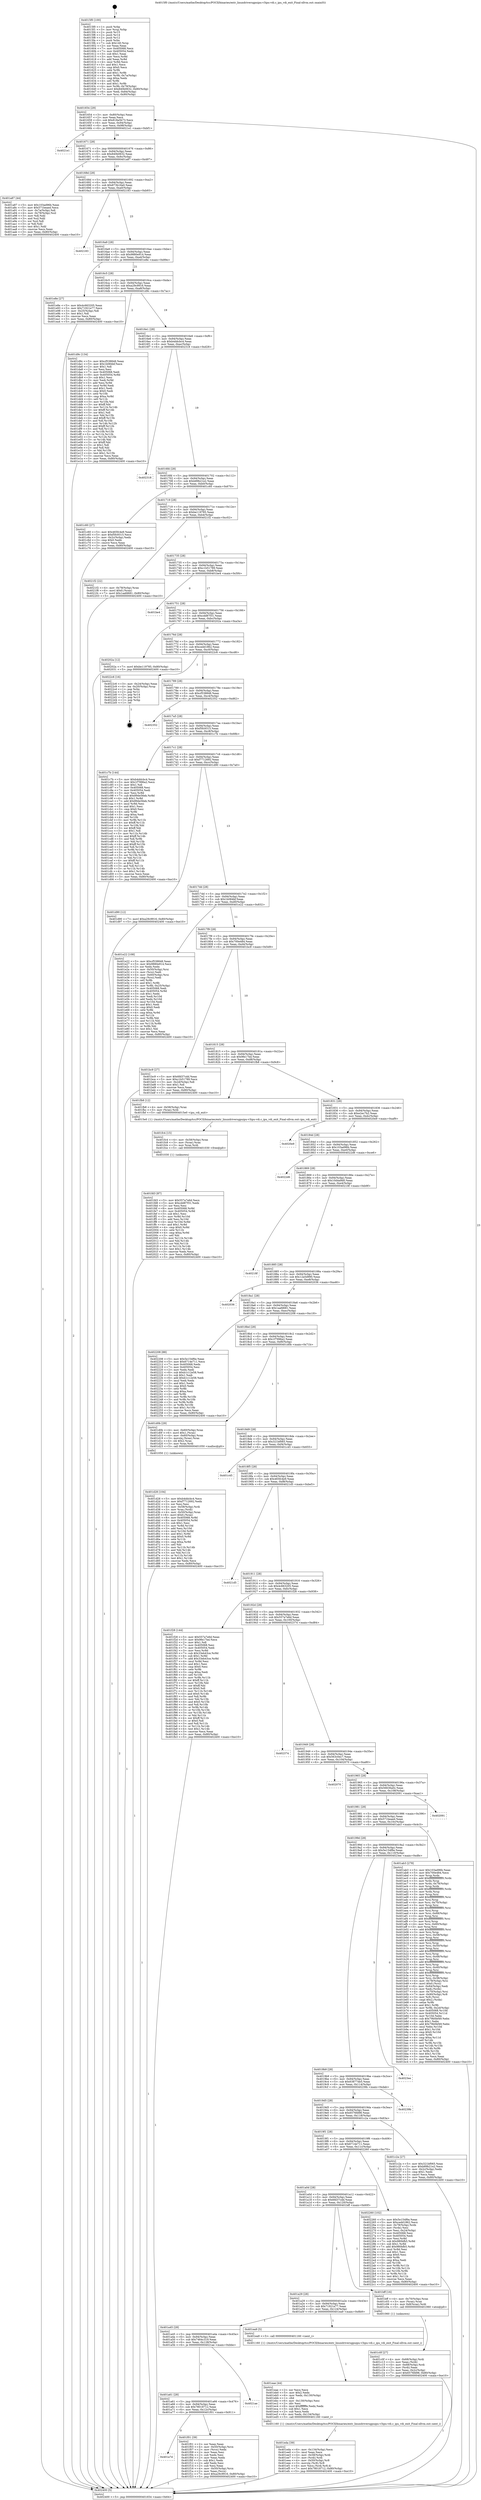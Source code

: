 digraph "0x4015f0" {
  label = "0x4015f0 (/mnt/c/Users/mathe/Desktop/tcc/POCII/binaries/extr_linuxdriversgpuipu-v3ipu-vdi.c_ipu_vdi_exit_Final-ollvm.out::main(0))"
  labelloc = "t"
  node[shape=record]

  Entry [label="",width=0.3,height=0.3,shape=circle,fillcolor=black,style=filled]
  "0x401654" [label="{
     0x401654 [29]\l
     | [instrs]\l
     &nbsp;&nbsp;0x401654 \<+3\>: mov -0x80(%rbp),%eax\l
     &nbsp;&nbsp;0x401657 \<+2\>: mov %eax,%ecx\l
     &nbsp;&nbsp;0x401659 \<+6\>: sub $0x818a5b73,%ecx\l
     &nbsp;&nbsp;0x40165f \<+6\>: mov %eax,-0x94(%rbp)\l
     &nbsp;&nbsp;0x401665 \<+6\>: mov %ecx,-0x98(%rbp)\l
     &nbsp;&nbsp;0x40166b \<+6\>: je 00000000004021e1 \<main+0xbf1\>\l
  }"]
  "0x4021e1" [label="{
     0x4021e1\l
  }", style=dashed]
  "0x401671" [label="{
     0x401671 [28]\l
     | [instrs]\l
     &nbsp;&nbsp;0x401671 \<+5\>: jmp 0000000000401676 \<main+0x86\>\l
     &nbsp;&nbsp;0x401676 \<+6\>: mov -0x94(%rbp),%eax\l
     &nbsp;&nbsp;0x40167c \<+5\>: sub $0x840b0632,%eax\l
     &nbsp;&nbsp;0x401681 \<+6\>: mov %eax,-0x9c(%rbp)\l
     &nbsp;&nbsp;0x401687 \<+6\>: je 0000000000401a87 \<main+0x497\>\l
  }"]
  Exit [label="",width=0.3,height=0.3,shape=circle,fillcolor=black,style=filled,peripheries=2]
  "0x401a87" [label="{
     0x401a87 [44]\l
     | [instrs]\l
     &nbsp;&nbsp;0x401a87 \<+5\>: mov $0x103ad96b,%eax\l
     &nbsp;&nbsp;0x401a8c \<+5\>: mov $0x571beaed,%ecx\l
     &nbsp;&nbsp;0x401a91 \<+3\>: mov -0x7a(%rbp),%dl\l
     &nbsp;&nbsp;0x401a94 \<+4\>: mov -0x79(%rbp),%sil\l
     &nbsp;&nbsp;0x401a98 \<+3\>: mov %dl,%dil\l
     &nbsp;&nbsp;0x401a9b \<+3\>: and %sil,%dil\l
     &nbsp;&nbsp;0x401a9e \<+3\>: xor %sil,%dl\l
     &nbsp;&nbsp;0x401aa1 \<+3\>: or %dl,%dil\l
     &nbsp;&nbsp;0x401aa4 \<+4\>: test $0x1,%dil\l
     &nbsp;&nbsp;0x401aa8 \<+3\>: cmovne %ecx,%eax\l
     &nbsp;&nbsp;0x401aab \<+3\>: mov %eax,-0x80(%rbp)\l
     &nbsp;&nbsp;0x401aae \<+5\>: jmp 0000000000402400 \<main+0xe10\>\l
  }"]
  "0x40168d" [label="{
     0x40168d [28]\l
     | [instrs]\l
     &nbsp;&nbsp;0x40168d \<+5\>: jmp 0000000000401692 \<main+0xa2\>\l
     &nbsp;&nbsp;0x401692 \<+6\>: mov -0x94(%rbp),%eax\l
     &nbsp;&nbsp;0x401698 \<+5\>: sub $0x873b16a0,%eax\l
     &nbsp;&nbsp;0x40169d \<+6\>: mov %eax,-0xa0(%rbp)\l
     &nbsp;&nbsp;0x4016a3 \<+6\>: je 0000000000402183 \<main+0xb93\>\l
  }"]
  "0x402400" [label="{
     0x402400 [5]\l
     | [instrs]\l
     &nbsp;&nbsp;0x402400 \<+5\>: jmp 0000000000401654 \<main+0x64\>\l
  }"]
  "0x4015f0" [label="{
     0x4015f0 [100]\l
     | [instrs]\l
     &nbsp;&nbsp;0x4015f0 \<+1\>: push %rbp\l
     &nbsp;&nbsp;0x4015f1 \<+3\>: mov %rsp,%rbp\l
     &nbsp;&nbsp;0x4015f4 \<+2\>: push %r15\l
     &nbsp;&nbsp;0x4015f6 \<+2\>: push %r14\l
     &nbsp;&nbsp;0x4015f8 \<+2\>: push %r12\l
     &nbsp;&nbsp;0x4015fa \<+1\>: push %rbx\l
     &nbsp;&nbsp;0x4015fb \<+7\>: sub $0x140,%rsp\l
     &nbsp;&nbsp;0x401602 \<+2\>: xor %eax,%eax\l
     &nbsp;&nbsp;0x401604 \<+7\>: mov 0x405068,%ecx\l
     &nbsp;&nbsp;0x40160b \<+7\>: mov 0x405054,%edx\l
     &nbsp;&nbsp;0x401612 \<+3\>: sub $0x1,%eax\l
     &nbsp;&nbsp;0x401615 \<+3\>: mov %ecx,%r8d\l
     &nbsp;&nbsp;0x401618 \<+3\>: add %eax,%r8d\l
     &nbsp;&nbsp;0x40161b \<+4\>: imul %r8d,%ecx\l
     &nbsp;&nbsp;0x40161f \<+3\>: and $0x1,%ecx\l
     &nbsp;&nbsp;0x401622 \<+3\>: cmp $0x0,%ecx\l
     &nbsp;&nbsp;0x401625 \<+4\>: sete %r9b\l
     &nbsp;&nbsp;0x401629 \<+4\>: and $0x1,%r9b\l
     &nbsp;&nbsp;0x40162d \<+4\>: mov %r9b,-0x7a(%rbp)\l
     &nbsp;&nbsp;0x401631 \<+3\>: cmp $0xa,%edx\l
     &nbsp;&nbsp;0x401634 \<+4\>: setl %r9b\l
     &nbsp;&nbsp;0x401638 \<+4\>: and $0x1,%r9b\l
     &nbsp;&nbsp;0x40163c \<+4\>: mov %r9b,-0x79(%rbp)\l
     &nbsp;&nbsp;0x401640 \<+7\>: movl $0x840b0632,-0x80(%rbp)\l
     &nbsp;&nbsp;0x401647 \<+6\>: mov %edi,-0x84(%rbp)\l
     &nbsp;&nbsp;0x40164d \<+7\>: mov %rsi,-0x90(%rbp)\l
  }"]
  "0x401fd3" [label="{
     0x401fd3 [87]\l
     | [instrs]\l
     &nbsp;&nbsp;0x401fd3 \<+5\>: mov $0x557a7e6d,%ecx\l
     &nbsp;&nbsp;0x401fd8 \<+5\>: mov $0xcdd87f31,%edx\l
     &nbsp;&nbsp;0x401fdd \<+2\>: xor %esi,%esi\l
     &nbsp;&nbsp;0x401fdf \<+8\>: mov 0x405068,%r8d\l
     &nbsp;&nbsp;0x401fe7 \<+8\>: mov 0x405054,%r9d\l
     &nbsp;&nbsp;0x401fef \<+3\>: sub $0x1,%esi\l
     &nbsp;&nbsp;0x401ff2 \<+3\>: mov %r8d,%r10d\l
     &nbsp;&nbsp;0x401ff5 \<+3\>: add %esi,%r10d\l
     &nbsp;&nbsp;0x401ff8 \<+4\>: imul %r10d,%r8d\l
     &nbsp;&nbsp;0x401ffc \<+4\>: and $0x1,%r8d\l
     &nbsp;&nbsp;0x402000 \<+4\>: cmp $0x0,%r8d\l
     &nbsp;&nbsp;0x402004 \<+4\>: sete %r11b\l
     &nbsp;&nbsp;0x402008 \<+4\>: cmp $0xa,%r9d\l
     &nbsp;&nbsp;0x40200c \<+3\>: setl %bl\l
     &nbsp;&nbsp;0x40200f \<+3\>: mov %r11b,%r14b\l
     &nbsp;&nbsp;0x402012 \<+3\>: and %bl,%r14b\l
     &nbsp;&nbsp;0x402015 \<+3\>: xor %bl,%r11b\l
     &nbsp;&nbsp;0x402018 \<+3\>: or %r11b,%r14b\l
     &nbsp;&nbsp;0x40201b \<+4\>: test $0x1,%r14b\l
     &nbsp;&nbsp;0x40201f \<+3\>: cmovne %edx,%ecx\l
     &nbsp;&nbsp;0x402022 \<+3\>: mov %ecx,-0x80(%rbp)\l
     &nbsp;&nbsp;0x402025 \<+5\>: jmp 0000000000402400 \<main+0xe10\>\l
  }"]
  "0x402183" [label="{
     0x402183\l
  }", style=dashed]
  "0x4016a9" [label="{
     0x4016a9 [28]\l
     | [instrs]\l
     &nbsp;&nbsp;0x4016a9 \<+5\>: jmp 00000000004016ae \<main+0xbe\>\l
     &nbsp;&nbsp;0x4016ae \<+6\>: mov -0x94(%rbp),%eax\l
     &nbsp;&nbsp;0x4016b4 \<+5\>: sub $0x9880e914,%eax\l
     &nbsp;&nbsp;0x4016b9 \<+6\>: mov %eax,-0xa4(%rbp)\l
     &nbsp;&nbsp;0x4016bf \<+6\>: je 0000000000401e8e \<main+0x89e\>\l
  }"]
  "0x401fc4" [label="{
     0x401fc4 [15]\l
     | [instrs]\l
     &nbsp;&nbsp;0x401fc4 \<+4\>: mov -0x58(%rbp),%rax\l
     &nbsp;&nbsp;0x401fc8 \<+3\>: mov (%rax),%rax\l
     &nbsp;&nbsp;0x401fcb \<+3\>: mov %rax,%rdi\l
     &nbsp;&nbsp;0x401fce \<+5\>: call 0000000000401030 \<free@plt\>\l
     | [calls]\l
     &nbsp;&nbsp;0x401030 \{1\} (unknown)\l
  }"]
  "0x401e8e" [label="{
     0x401e8e [27]\l
     | [instrs]\l
     &nbsp;&nbsp;0x401e8e \<+5\>: mov $0x4c663205,%eax\l
     &nbsp;&nbsp;0x401e93 \<+5\>: mov $0x71921e77,%ecx\l
     &nbsp;&nbsp;0x401e98 \<+3\>: mov -0x25(%rbp),%dl\l
     &nbsp;&nbsp;0x401e9b \<+3\>: test $0x1,%dl\l
     &nbsp;&nbsp;0x401e9e \<+3\>: cmovne %ecx,%eax\l
     &nbsp;&nbsp;0x401ea1 \<+3\>: mov %eax,-0x80(%rbp)\l
     &nbsp;&nbsp;0x401ea4 \<+5\>: jmp 0000000000402400 \<main+0xe10\>\l
  }"]
  "0x4016c5" [label="{
     0x4016c5 [28]\l
     | [instrs]\l
     &nbsp;&nbsp;0x4016c5 \<+5\>: jmp 00000000004016ca \<main+0xda\>\l
     &nbsp;&nbsp;0x4016ca \<+6\>: mov -0x94(%rbp),%eax\l
     &nbsp;&nbsp;0x4016d0 \<+5\>: sub $0xa29c9916,%eax\l
     &nbsp;&nbsp;0x4016d5 \<+6\>: mov %eax,-0xa8(%rbp)\l
     &nbsp;&nbsp;0x4016db \<+6\>: je 0000000000401d9c \<main+0x7ac\>\l
  }"]
  "0x401a7d" [label="{
     0x401a7d\l
  }", style=dashed]
  "0x401d9c" [label="{
     0x401d9c [134]\l
     | [instrs]\l
     &nbsp;&nbsp;0x401d9c \<+5\>: mov $0xcf538848,%eax\l
     &nbsp;&nbsp;0x401da1 \<+5\>: mov $0x1b084bf,%ecx\l
     &nbsp;&nbsp;0x401da6 \<+2\>: mov $0x1,%dl\l
     &nbsp;&nbsp;0x401da8 \<+2\>: xor %esi,%esi\l
     &nbsp;&nbsp;0x401daa \<+7\>: mov 0x405068,%edi\l
     &nbsp;&nbsp;0x401db1 \<+8\>: mov 0x405054,%r8d\l
     &nbsp;&nbsp;0x401db9 \<+3\>: sub $0x1,%esi\l
     &nbsp;&nbsp;0x401dbc \<+3\>: mov %edi,%r9d\l
     &nbsp;&nbsp;0x401dbf \<+3\>: add %esi,%r9d\l
     &nbsp;&nbsp;0x401dc2 \<+4\>: imul %r9d,%edi\l
     &nbsp;&nbsp;0x401dc6 \<+3\>: and $0x1,%edi\l
     &nbsp;&nbsp;0x401dc9 \<+3\>: cmp $0x0,%edi\l
     &nbsp;&nbsp;0x401dcc \<+4\>: sete %r10b\l
     &nbsp;&nbsp;0x401dd0 \<+4\>: cmp $0xa,%r8d\l
     &nbsp;&nbsp;0x401dd4 \<+4\>: setl %r11b\l
     &nbsp;&nbsp;0x401dd8 \<+3\>: mov %r10b,%bl\l
     &nbsp;&nbsp;0x401ddb \<+3\>: xor $0xff,%bl\l
     &nbsp;&nbsp;0x401dde \<+3\>: mov %r11b,%r14b\l
     &nbsp;&nbsp;0x401de1 \<+4\>: xor $0xff,%r14b\l
     &nbsp;&nbsp;0x401de5 \<+3\>: xor $0x1,%dl\l
     &nbsp;&nbsp;0x401de8 \<+3\>: mov %bl,%r15b\l
     &nbsp;&nbsp;0x401deb \<+4\>: and $0xff,%r15b\l
     &nbsp;&nbsp;0x401def \<+3\>: and %dl,%r10b\l
     &nbsp;&nbsp;0x401df2 \<+3\>: mov %r14b,%r12b\l
     &nbsp;&nbsp;0x401df5 \<+4\>: and $0xff,%r12b\l
     &nbsp;&nbsp;0x401df9 \<+3\>: and %dl,%r11b\l
     &nbsp;&nbsp;0x401dfc \<+3\>: or %r10b,%r15b\l
     &nbsp;&nbsp;0x401dff \<+3\>: or %r11b,%r12b\l
     &nbsp;&nbsp;0x401e02 \<+3\>: xor %r12b,%r15b\l
     &nbsp;&nbsp;0x401e05 \<+3\>: or %r14b,%bl\l
     &nbsp;&nbsp;0x401e08 \<+3\>: xor $0xff,%bl\l
     &nbsp;&nbsp;0x401e0b \<+3\>: or $0x1,%dl\l
     &nbsp;&nbsp;0x401e0e \<+2\>: and %dl,%bl\l
     &nbsp;&nbsp;0x401e10 \<+3\>: or %bl,%r15b\l
     &nbsp;&nbsp;0x401e13 \<+4\>: test $0x1,%r15b\l
     &nbsp;&nbsp;0x401e17 \<+3\>: cmovne %ecx,%eax\l
     &nbsp;&nbsp;0x401e1a \<+3\>: mov %eax,-0x80(%rbp)\l
     &nbsp;&nbsp;0x401e1d \<+5\>: jmp 0000000000402400 \<main+0xe10\>\l
  }"]
  "0x4016e1" [label="{
     0x4016e1 [28]\l
     | [instrs]\l
     &nbsp;&nbsp;0x4016e1 \<+5\>: jmp 00000000004016e6 \<main+0xf6\>\l
     &nbsp;&nbsp;0x4016e6 \<+6\>: mov -0x94(%rbp),%eax\l
     &nbsp;&nbsp;0x4016ec \<+5\>: sub $0xb4ddcbc4,%eax\l
     &nbsp;&nbsp;0x4016f1 \<+6\>: mov %eax,-0xac(%rbp)\l
     &nbsp;&nbsp;0x4016f7 \<+6\>: je 0000000000402318 \<main+0xd28\>\l
  }"]
  "0x401f01" [label="{
     0x401f01 [39]\l
     | [instrs]\l
     &nbsp;&nbsp;0x401f01 \<+2\>: xor %eax,%eax\l
     &nbsp;&nbsp;0x401f03 \<+4\>: mov -0x50(%rbp),%rcx\l
     &nbsp;&nbsp;0x401f07 \<+2\>: mov (%rcx),%edx\l
     &nbsp;&nbsp;0x401f09 \<+2\>: mov %eax,%esi\l
     &nbsp;&nbsp;0x401f0b \<+2\>: sub %edx,%esi\l
     &nbsp;&nbsp;0x401f0d \<+2\>: mov %eax,%edx\l
     &nbsp;&nbsp;0x401f0f \<+3\>: sub $0x1,%edx\l
     &nbsp;&nbsp;0x401f12 \<+2\>: add %edx,%esi\l
     &nbsp;&nbsp;0x401f14 \<+2\>: sub %esi,%eax\l
     &nbsp;&nbsp;0x401f16 \<+4\>: mov -0x50(%rbp),%rcx\l
     &nbsp;&nbsp;0x401f1a \<+2\>: mov %eax,(%rcx)\l
     &nbsp;&nbsp;0x401f1c \<+7\>: movl $0xa29c9916,-0x80(%rbp)\l
     &nbsp;&nbsp;0x401f23 \<+5\>: jmp 0000000000402400 \<main+0xe10\>\l
  }"]
  "0x402318" [label="{
     0x402318\l
  }", style=dashed]
  "0x4016fd" [label="{
     0x4016fd [28]\l
     | [instrs]\l
     &nbsp;&nbsp;0x4016fd \<+5\>: jmp 0000000000401702 \<main+0x112\>\l
     &nbsp;&nbsp;0x401702 \<+6\>: mov -0x94(%rbp),%eax\l
     &nbsp;&nbsp;0x401708 \<+5\>: sub $0xb89b21e2,%eax\l
     &nbsp;&nbsp;0x40170d \<+6\>: mov %eax,-0xb0(%rbp)\l
     &nbsp;&nbsp;0x401713 \<+6\>: je 0000000000401c60 \<main+0x670\>\l
  }"]
  "0x401a61" [label="{
     0x401a61 [28]\l
     | [instrs]\l
     &nbsp;&nbsp;0x401a61 \<+5\>: jmp 0000000000401a66 \<main+0x476\>\l
     &nbsp;&nbsp;0x401a66 \<+6\>: mov -0x94(%rbp),%eax\l
     &nbsp;&nbsp;0x401a6c \<+5\>: sub $0x78018712,%eax\l
     &nbsp;&nbsp;0x401a71 \<+6\>: mov %eax,-0x12c(%rbp)\l
     &nbsp;&nbsp;0x401a77 \<+6\>: je 0000000000401f01 \<main+0x911\>\l
  }"]
  "0x401c60" [label="{
     0x401c60 [27]\l
     | [instrs]\l
     &nbsp;&nbsp;0x401c60 \<+5\>: mov $0x465fc4e9,%eax\l
     &nbsp;&nbsp;0x401c65 \<+5\>: mov $0xf5fc9315,%ecx\l
     &nbsp;&nbsp;0x401c6a \<+3\>: mov -0x2c(%rbp),%edx\l
     &nbsp;&nbsp;0x401c6d \<+3\>: cmp $0x0,%edx\l
     &nbsp;&nbsp;0x401c70 \<+3\>: cmove %ecx,%eax\l
     &nbsp;&nbsp;0x401c73 \<+3\>: mov %eax,-0x80(%rbp)\l
     &nbsp;&nbsp;0x401c76 \<+5\>: jmp 0000000000402400 \<main+0xe10\>\l
  }"]
  "0x401719" [label="{
     0x401719 [28]\l
     | [instrs]\l
     &nbsp;&nbsp;0x401719 \<+5\>: jmp 000000000040171e \<main+0x12e\>\l
     &nbsp;&nbsp;0x40171e \<+6\>: mov -0x94(%rbp),%eax\l
     &nbsp;&nbsp;0x401724 \<+5\>: sub $0xbe119785,%eax\l
     &nbsp;&nbsp;0x401729 \<+6\>: mov %eax,-0xb4(%rbp)\l
     &nbsp;&nbsp;0x40172f \<+6\>: je 00000000004021f2 \<main+0xc02\>\l
  }"]
  "0x4021ae" [label="{
     0x4021ae\l
  }", style=dashed]
  "0x4021f2" [label="{
     0x4021f2 [22]\l
     | [instrs]\l
     &nbsp;&nbsp;0x4021f2 \<+4\>: mov -0x78(%rbp),%rax\l
     &nbsp;&nbsp;0x4021f6 \<+6\>: movl $0x0,(%rax)\l
     &nbsp;&nbsp;0x4021fc \<+7\>: movl $0x1aafd681,-0x80(%rbp)\l
     &nbsp;&nbsp;0x402203 \<+5\>: jmp 0000000000402400 \<main+0xe10\>\l
  }"]
  "0x401735" [label="{
     0x401735 [28]\l
     | [instrs]\l
     &nbsp;&nbsp;0x401735 \<+5\>: jmp 000000000040173a \<main+0x14a\>\l
     &nbsp;&nbsp;0x40173a \<+6\>: mov -0x94(%rbp),%eax\l
     &nbsp;&nbsp;0x401740 \<+5\>: sub $0xc1b51789,%eax\l
     &nbsp;&nbsp;0x401745 \<+6\>: mov %eax,-0xb8(%rbp)\l
     &nbsp;&nbsp;0x40174b \<+6\>: je 0000000000401be4 \<main+0x5f4\>\l
  }"]
  "0x401eda" [label="{
     0x401eda [39]\l
     | [instrs]\l
     &nbsp;&nbsp;0x401eda \<+6\>: mov -0x134(%rbp),%ecx\l
     &nbsp;&nbsp;0x401ee0 \<+3\>: imul %eax,%ecx\l
     &nbsp;&nbsp;0x401ee3 \<+4\>: mov -0x58(%rbp),%rdi\l
     &nbsp;&nbsp;0x401ee7 \<+3\>: mov (%rdi),%rdi\l
     &nbsp;&nbsp;0x401eea \<+4\>: mov -0x50(%rbp),%r8\l
     &nbsp;&nbsp;0x401eee \<+3\>: movslq (%r8),%r8\l
     &nbsp;&nbsp;0x401ef1 \<+4\>: mov %ecx,(%rdi,%r8,4)\l
     &nbsp;&nbsp;0x401ef5 \<+7\>: movl $0x78018712,-0x80(%rbp)\l
     &nbsp;&nbsp;0x401efc \<+5\>: jmp 0000000000402400 \<main+0xe10\>\l
  }"]
  "0x401be4" [label="{
     0x401be4\l
  }", style=dashed]
  "0x401751" [label="{
     0x401751 [28]\l
     | [instrs]\l
     &nbsp;&nbsp;0x401751 \<+5\>: jmp 0000000000401756 \<main+0x166\>\l
     &nbsp;&nbsp;0x401756 \<+6\>: mov -0x94(%rbp),%eax\l
     &nbsp;&nbsp;0x40175c \<+5\>: sub $0xcdd87f31,%eax\l
     &nbsp;&nbsp;0x401761 \<+6\>: mov %eax,-0xbc(%rbp)\l
     &nbsp;&nbsp;0x401767 \<+6\>: je 000000000040202a \<main+0xa3a\>\l
  }"]
  "0x401eae" [label="{
     0x401eae [44]\l
     | [instrs]\l
     &nbsp;&nbsp;0x401eae \<+2\>: xor %ecx,%ecx\l
     &nbsp;&nbsp;0x401eb0 \<+5\>: mov $0x2,%edx\l
     &nbsp;&nbsp;0x401eb5 \<+6\>: mov %edx,-0x130(%rbp)\l
     &nbsp;&nbsp;0x401ebb \<+1\>: cltd\l
     &nbsp;&nbsp;0x401ebc \<+6\>: mov -0x130(%rbp),%esi\l
     &nbsp;&nbsp;0x401ec2 \<+2\>: idiv %esi\l
     &nbsp;&nbsp;0x401ec4 \<+6\>: imul $0xfffffffe,%edx,%edx\l
     &nbsp;&nbsp;0x401eca \<+3\>: sub $0x1,%ecx\l
     &nbsp;&nbsp;0x401ecd \<+2\>: sub %ecx,%edx\l
     &nbsp;&nbsp;0x401ecf \<+6\>: mov %edx,-0x134(%rbp)\l
     &nbsp;&nbsp;0x401ed5 \<+5\>: call 0000000000401160 \<next_i\>\l
     | [calls]\l
     &nbsp;&nbsp;0x401160 \{1\} (/mnt/c/Users/mathe/Desktop/tcc/POCII/binaries/extr_linuxdriversgpuipu-v3ipu-vdi.c_ipu_vdi_exit_Final-ollvm.out::next_i)\l
  }"]
  "0x40202a" [label="{
     0x40202a [12]\l
     | [instrs]\l
     &nbsp;&nbsp;0x40202a \<+7\>: movl $0xbe119785,-0x80(%rbp)\l
     &nbsp;&nbsp;0x402031 \<+5\>: jmp 0000000000402400 \<main+0xe10\>\l
  }"]
  "0x40176d" [label="{
     0x40176d [28]\l
     | [instrs]\l
     &nbsp;&nbsp;0x40176d \<+5\>: jmp 0000000000401772 \<main+0x182\>\l
     &nbsp;&nbsp;0x401772 \<+6\>: mov -0x94(%rbp),%eax\l
     &nbsp;&nbsp;0x401778 \<+5\>: sub $0xcedd1862,%eax\l
     &nbsp;&nbsp;0x40177d \<+6\>: mov %eax,-0xc0(%rbp)\l
     &nbsp;&nbsp;0x401783 \<+6\>: je 00000000004022c6 \<main+0xcd6\>\l
  }"]
  "0x401a45" [label="{
     0x401a45 [28]\l
     | [instrs]\l
     &nbsp;&nbsp;0x401a45 \<+5\>: jmp 0000000000401a4a \<main+0x45a\>\l
     &nbsp;&nbsp;0x401a4a \<+6\>: mov -0x94(%rbp),%eax\l
     &nbsp;&nbsp;0x401a50 \<+5\>: sub $0x7464c319,%eax\l
     &nbsp;&nbsp;0x401a55 \<+6\>: mov %eax,-0x128(%rbp)\l
     &nbsp;&nbsp;0x401a5b \<+6\>: je 00000000004021ae \<main+0xbbe\>\l
  }"]
  "0x4022c6" [label="{
     0x4022c6 [16]\l
     | [instrs]\l
     &nbsp;&nbsp;0x4022c6 \<+3\>: mov -0x24(%rbp),%eax\l
     &nbsp;&nbsp;0x4022c9 \<+4\>: lea -0x20(%rbp),%rsp\l
     &nbsp;&nbsp;0x4022cd \<+1\>: pop %rbx\l
     &nbsp;&nbsp;0x4022ce \<+2\>: pop %r12\l
     &nbsp;&nbsp;0x4022d0 \<+2\>: pop %r14\l
     &nbsp;&nbsp;0x4022d2 \<+2\>: pop %r15\l
     &nbsp;&nbsp;0x4022d4 \<+1\>: pop %rbp\l
     &nbsp;&nbsp;0x4022d5 \<+1\>: ret\l
  }"]
  "0x401789" [label="{
     0x401789 [28]\l
     | [instrs]\l
     &nbsp;&nbsp;0x401789 \<+5\>: jmp 000000000040178e \<main+0x19e\>\l
     &nbsp;&nbsp;0x40178e \<+6\>: mov -0x94(%rbp),%eax\l
     &nbsp;&nbsp;0x401794 \<+5\>: sub $0xcf538848,%eax\l
     &nbsp;&nbsp;0x401799 \<+6\>: mov %eax,-0xc4(%rbp)\l
     &nbsp;&nbsp;0x40179f \<+6\>: je 0000000000402352 \<main+0xd62\>\l
  }"]
  "0x401ea9" [label="{
     0x401ea9 [5]\l
     | [instrs]\l
     &nbsp;&nbsp;0x401ea9 \<+5\>: call 0000000000401160 \<next_i\>\l
     | [calls]\l
     &nbsp;&nbsp;0x401160 \{1\} (/mnt/c/Users/mathe/Desktop/tcc/POCII/binaries/extr_linuxdriversgpuipu-v3ipu-vdi.c_ipu_vdi_exit_Final-ollvm.out::next_i)\l
  }"]
  "0x402352" [label="{
     0x402352\l
  }", style=dashed]
  "0x4017a5" [label="{
     0x4017a5 [28]\l
     | [instrs]\l
     &nbsp;&nbsp;0x4017a5 \<+5\>: jmp 00000000004017aa \<main+0x1ba\>\l
     &nbsp;&nbsp;0x4017aa \<+6\>: mov -0x94(%rbp),%eax\l
     &nbsp;&nbsp;0x4017b0 \<+5\>: sub $0xf5fc9315,%eax\l
     &nbsp;&nbsp;0x4017b5 \<+6\>: mov %eax,-0xc8(%rbp)\l
     &nbsp;&nbsp;0x4017bb \<+6\>: je 0000000000401c7b \<main+0x68b\>\l
  }"]
  "0x401d28" [label="{
     0x401d28 [104]\l
     | [instrs]\l
     &nbsp;&nbsp;0x401d28 \<+5\>: mov $0xb4ddcbc4,%ecx\l
     &nbsp;&nbsp;0x401d2d \<+5\>: mov $0xf7712692,%edx\l
     &nbsp;&nbsp;0x401d32 \<+2\>: xor %esi,%esi\l
     &nbsp;&nbsp;0x401d34 \<+4\>: mov -0x58(%rbp),%rdi\l
     &nbsp;&nbsp;0x401d38 \<+3\>: mov %rax,(%rdi)\l
     &nbsp;&nbsp;0x401d3b \<+4\>: mov -0x50(%rbp),%rax\l
     &nbsp;&nbsp;0x401d3f \<+6\>: movl $0x0,(%rax)\l
     &nbsp;&nbsp;0x401d45 \<+8\>: mov 0x405068,%r8d\l
     &nbsp;&nbsp;0x401d4d \<+8\>: mov 0x405054,%r9d\l
     &nbsp;&nbsp;0x401d55 \<+3\>: sub $0x1,%esi\l
     &nbsp;&nbsp;0x401d58 \<+3\>: mov %r8d,%r10d\l
     &nbsp;&nbsp;0x401d5b \<+3\>: add %esi,%r10d\l
     &nbsp;&nbsp;0x401d5e \<+4\>: imul %r10d,%r8d\l
     &nbsp;&nbsp;0x401d62 \<+4\>: and $0x1,%r8d\l
     &nbsp;&nbsp;0x401d66 \<+4\>: cmp $0x0,%r8d\l
     &nbsp;&nbsp;0x401d6a \<+4\>: sete %r11b\l
     &nbsp;&nbsp;0x401d6e \<+4\>: cmp $0xa,%r9d\l
     &nbsp;&nbsp;0x401d72 \<+3\>: setl %bl\l
     &nbsp;&nbsp;0x401d75 \<+3\>: mov %r11b,%r14b\l
     &nbsp;&nbsp;0x401d78 \<+3\>: and %bl,%r14b\l
     &nbsp;&nbsp;0x401d7b \<+3\>: xor %bl,%r11b\l
     &nbsp;&nbsp;0x401d7e \<+3\>: or %r11b,%r14b\l
     &nbsp;&nbsp;0x401d81 \<+4\>: test $0x1,%r14b\l
     &nbsp;&nbsp;0x401d85 \<+3\>: cmovne %edx,%ecx\l
     &nbsp;&nbsp;0x401d88 \<+3\>: mov %ecx,-0x80(%rbp)\l
     &nbsp;&nbsp;0x401d8b \<+5\>: jmp 0000000000402400 \<main+0xe10\>\l
  }"]
  "0x401c7b" [label="{
     0x401c7b [144]\l
     | [instrs]\l
     &nbsp;&nbsp;0x401c7b \<+5\>: mov $0xb4ddcbc4,%eax\l
     &nbsp;&nbsp;0x401c80 \<+5\>: mov $0x1f7996a2,%ecx\l
     &nbsp;&nbsp;0x401c85 \<+2\>: mov $0x1,%dl\l
     &nbsp;&nbsp;0x401c87 \<+7\>: mov 0x405068,%esi\l
     &nbsp;&nbsp;0x401c8e \<+7\>: mov 0x405054,%edi\l
     &nbsp;&nbsp;0x401c95 \<+3\>: mov %esi,%r8d\l
     &nbsp;&nbsp;0x401c98 \<+7\>: sub $0x89de56eb,%r8d\l
     &nbsp;&nbsp;0x401c9f \<+4\>: sub $0x1,%r8d\l
     &nbsp;&nbsp;0x401ca3 \<+7\>: add $0x89de56eb,%r8d\l
     &nbsp;&nbsp;0x401caa \<+4\>: imul %r8d,%esi\l
     &nbsp;&nbsp;0x401cae \<+3\>: and $0x1,%esi\l
     &nbsp;&nbsp;0x401cb1 \<+3\>: cmp $0x0,%esi\l
     &nbsp;&nbsp;0x401cb4 \<+4\>: sete %r9b\l
     &nbsp;&nbsp;0x401cb8 \<+3\>: cmp $0xa,%edi\l
     &nbsp;&nbsp;0x401cbb \<+4\>: setl %r10b\l
     &nbsp;&nbsp;0x401cbf \<+3\>: mov %r9b,%r11b\l
     &nbsp;&nbsp;0x401cc2 \<+4\>: xor $0xff,%r11b\l
     &nbsp;&nbsp;0x401cc6 \<+3\>: mov %r10b,%bl\l
     &nbsp;&nbsp;0x401cc9 \<+3\>: xor $0xff,%bl\l
     &nbsp;&nbsp;0x401ccc \<+3\>: xor $0x1,%dl\l
     &nbsp;&nbsp;0x401ccf \<+3\>: mov %r11b,%r14b\l
     &nbsp;&nbsp;0x401cd2 \<+4\>: and $0xff,%r14b\l
     &nbsp;&nbsp;0x401cd6 \<+3\>: and %dl,%r9b\l
     &nbsp;&nbsp;0x401cd9 \<+3\>: mov %bl,%r15b\l
     &nbsp;&nbsp;0x401cdc \<+4\>: and $0xff,%r15b\l
     &nbsp;&nbsp;0x401ce0 \<+3\>: and %dl,%r10b\l
     &nbsp;&nbsp;0x401ce3 \<+3\>: or %r9b,%r14b\l
     &nbsp;&nbsp;0x401ce6 \<+3\>: or %r10b,%r15b\l
     &nbsp;&nbsp;0x401ce9 \<+3\>: xor %r15b,%r14b\l
     &nbsp;&nbsp;0x401cec \<+3\>: or %bl,%r11b\l
     &nbsp;&nbsp;0x401cef \<+4\>: xor $0xff,%r11b\l
     &nbsp;&nbsp;0x401cf3 \<+3\>: or $0x1,%dl\l
     &nbsp;&nbsp;0x401cf6 \<+3\>: and %dl,%r11b\l
     &nbsp;&nbsp;0x401cf9 \<+3\>: or %r11b,%r14b\l
     &nbsp;&nbsp;0x401cfc \<+4\>: test $0x1,%r14b\l
     &nbsp;&nbsp;0x401d00 \<+3\>: cmovne %ecx,%eax\l
     &nbsp;&nbsp;0x401d03 \<+3\>: mov %eax,-0x80(%rbp)\l
     &nbsp;&nbsp;0x401d06 \<+5\>: jmp 0000000000402400 \<main+0xe10\>\l
  }"]
  "0x4017c1" [label="{
     0x4017c1 [28]\l
     | [instrs]\l
     &nbsp;&nbsp;0x4017c1 \<+5\>: jmp 00000000004017c6 \<main+0x1d6\>\l
     &nbsp;&nbsp;0x4017c6 \<+6\>: mov -0x94(%rbp),%eax\l
     &nbsp;&nbsp;0x4017cc \<+5\>: sub $0xf7712692,%eax\l
     &nbsp;&nbsp;0x4017d1 \<+6\>: mov %eax,-0xcc(%rbp)\l
     &nbsp;&nbsp;0x4017d7 \<+6\>: je 0000000000401d90 \<main+0x7a0\>\l
  }"]
  "0x401c0f" [label="{
     0x401c0f [27]\l
     | [instrs]\l
     &nbsp;&nbsp;0x401c0f \<+4\>: mov -0x68(%rbp),%rdi\l
     &nbsp;&nbsp;0x401c13 \<+2\>: mov %eax,(%rdi)\l
     &nbsp;&nbsp;0x401c15 \<+4\>: mov -0x68(%rbp),%rdi\l
     &nbsp;&nbsp;0x401c19 \<+2\>: mov (%rdi),%eax\l
     &nbsp;&nbsp;0x401c1b \<+3\>: mov %eax,-0x2c(%rbp)\l
     &nbsp;&nbsp;0x401c1e \<+7\>: movl $0x6576fd98,-0x80(%rbp)\l
     &nbsp;&nbsp;0x401c25 \<+5\>: jmp 0000000000402400 \<main+0xe10\>\l
  }"]
  "0x401d90" [label="{
     0x401d90 [12]\l
     | [instrs]\l
     &nbsp;&nbsp;0x401d90 \<+7\>: movl $0xa29c9916,-0x80(%rbp)\l
     &nbsp;&nbsp;0x401d97 \<+5\>: jmp 0000000000402400 \<main+0xe10\>\l
  }"]
  "0x4017dd" [label="{
     0x4017dd [28]\l
     | [instrs]\l
     &nbsp;&nbsp;0x4017dd \<+5\>: jmp 00000000004017e2 \<main+0x1f2\>\l
     &nbsp;&nbsp;0x4017e2 \<+6\>: mov -0x94(%rbp),%eax\l
     &nbsp;&nbsp;0x4017e8 \<+5\>: sub $0x1b084bf,%eax\l
     &nbsp;&nbsp;0x4017ed \<+6\>: mov %eax,-0xd0(%rbp)\l
     &nbsp;&nbsp;0x4017f3 \<+6\>: je 0000000000401e22 \<main+0x832\>\l
  }"]
  "0x401a29" [label="{
     0x401a29 [28]\l
     | [instrs]\l
     &nbsp;&nbsp;0x401a29 \<+5\>: jmp 0000000000401a2e \<main+0x43e\>\l
     &nbsp;&nbsp;0x401a2e \<+6\>: mov -0x94(%rbp),%eax\l
     &nbsp;&nbsp;0x401a34 \<+5\>: sub $0x71921e77,%eax\l
     &nbsp;&nbsp;0x401a39 \<+6\>: mov %eax,-0x124(%rbp)\l
     &nbsp;&nbsp;0x401a3f \<+6\>: je 0000000000401ea9 \<main+0x8b9\>\l
  }"]
  "0x401e22" [label="{
     0x401e22 [108]\l
     | [instrs]\l
     &nbsp;&nbsp;0x401e22 \<+5\>: mov $0xcf538848,%eax\l
     &nbsp;&nbsp;0x401e27 \<+5\>: mov $0x9880e914,%ecx\l
     &nbsp;&nbsp;0x401e2c \<+2\>: xor %edx,%edx\l
     &nbsp;&nbsp;0x401e2e \<+4\>: mov -0x50(%rbp),%rsi\l
     &nbsp;&nbsp;0x401e32 \<+2\>: mov (%rsi),%edi\l
     &nbsp;&nbsp;0x401e34 \<+4\>: mov -0x60(%rbp),%rsi\l
     &nbsp;&nbsp;0x401e38 \<+2\>: cmp (%rsi),%edi\l
     &nbsp;&nbsp;0x401e3a \<+4\>: setl %r8b\l
     &nbsp;&nbsp;0x401e3e \<+4\>: and $0x1,%r8b\l
     &nbsp;&nbsp;0x401e42 \<+4\>: mov %r8b,-0x25(%rbp)\l
     &nbsp;&nbsp;0x401e46 \<+7\>: mov 0x405068,%edi\l
     &nbsp;&nbsp;0x401e4d \<+8\>: mov 0x405054,%r9d\l
     &nbsp;&nbsp;0x401e55 \<+3\>: sub $0x1,%edx\l
     &nbsp;&nbsp;0x401e58 \<+3\>: mov %edi,%r10d\l
     &nbsp;&nbsp;0x401e5b \<+3\>: add %edx,%r10d\l
     &nbsp;&nbsp;0x401e5e \<+4\>: imul %r10d,%edi\l
     &nbsp;&nbsp;0x401e62 \<+3\>: and $0x1,%edi\l
     &nbsp;&nbsp;0x401e65 \<+3\>: cmp $0x0,%edi\l
     &nbsp;&nbsp;0x401e68 \<+4\>: sete %r8b\l
     &nbsp;&nbsp;0x401e6c \<+4\>: cmp $0xa,%r9d\l
     &nbsp;&nbsp;0x401e70 \<+4\>: setl %r11b\l
     &nbsp;&nbsp;0x401e74 \<+3\>: mov %r8b,%bl\l
     &nbsp;&nbsp;0x401e77 \<+3\>: and %r11b,%bl\l
     &nbsp;&nbsp;0x401e7a \<+3\>: xor %r11b,%r8b\l
     &nbsp;&nbsp;0x401e7d \<+3\>: or %r8b,%bl\l
     &nbsp;&nbsp;0x401e80 \<+3\>: test $0x1,%bl\l
     &nbsp;&nbsp;0x401e83 \<+3\>: cmovne %ecx,%eax\l
     &nbsp;&nbsp;0x401e86 \<+3\>: mov %eax,-0x80(%rbp)\l
     &nbsp;&nbsp;0x401e89 \<+5\>: jmp 0000000000402400 \<main+0xe10\>\l
  }"]
  "0x4017f9" [label="{
     0x4017f9 [28]\l
     | [instrs]\l
     &nbsp;&nbsp;0x4017f9 \<+5\>: jmp 00000000004017fe \<main+0x20e\>\l
     &nbsp;&nbsp;0x4017fe \<+6\>: mov -0x94(%rbp),%eax\l
     &nbsp;&nbsp;0x401804 \<+5\>: sub $0x700e484,%eax\l
     &nbsp;&nbsp;0x401809 \<+6\>: mov %eax,-0xd4(%rbp)\l
     &nbsp;&nbsp;0x40180f \<+6\>: je 0000000000401bc9 \<main+0x5d9\>\l
  }"]
  "0x401bff" [label="{
     0x401bff [16]\l
     | [instrs]\l
     &nbsp;&nbsp;0x401bff \<+4\>: mov -0x70(%rbp),%rax\l
     &nbsp;&nbsp;0x401c03 \<+3\>: mov (%rax),%rax\l
     &nbsp;&nbsp;0x401c06 \<+4\>: mov 0x8(%rax),%rdi\l
     &nbsp;&nbsp;0x401c0a \<+5\>: call 0000000000401060 \<atoi@plt\>\l
     | [calls]\l
     &nbsp;&nbsp;0x401060 \{1\} (unknown)\l
  }"]
  "0x401bc9" [label="{
     0x401bc9 [27]\l
     | [instrs]\l
     &nbsp;&nbsp;0x401bc9 \<+5\>: mov $0x6fd37cdd,%eax\l
     &nbsp;&nbsp;0x401bce \<+5\>: mov $0xc1b51789,%ecx\l
     &nbsp;&nbsp;0x401bd3 \<+3\>: mov -0x2d(%rbp),%dl\l
     &nbsp;&nbsp;0x401bd6 \<+3\>: test $0x1,%dl\l
     &nbsp;&nbsp;0x401bd9 \<+3\>: cmovne %ecx,%eax\l
     &nbsp;&nbsp;0x401bdc \<+3\>: mov %eax,-0x80(%rbp)\l
     &nbsp;&nbsp;0x401bdf \<+5\>: jmp 0000000000402400 \<main+0xe10\>\l
  }"]
  "0x401815" [label="{
     0x401815 [28]\l
     | [instrs]\l
     &nbsp;&nbsp;0x401815 \<+5\>: jmp 000000000040181a \<main+0x22a\>\l
     &nbsp;&nbsp;0x40181a \<+6\>: mov -0x94(%rbp),%eax\l
     &nbsp;&nbsp;0x401820 \<+5\>: sub $0x9fe17bd,%eax\l
     &nbsp;&nbsp;0x401825 \<+6\>: mov %eax,-0xd8(%rbp)\l
     &nbsp;&nbsp;0x40182b \<+6\>: je 0000000000401fb8 \<main+0x9c8\>\l
  }"]
  "0x401a0d" [label="{
     0x401a0d [28]\l
     | [instrs]\l
     &nbsp;&nbsp;0x401a0d \<+5\>: jmp 0000000000401a12 \<main+0x422\>\l
     &nbsp;&nbsp;0x401a12 \<+6\>: mov -0x94(%rbp),%eax\l
     &nbsp;&nbsp;0x401a18 \<+5\>: sub $0x6fd37cdd,%eax\l
     &nbsp;&nbsp;0x401a1d \<+6\>: mov %eax,-0x120(%rbp)\l
     &nbsp;&nbsp;0x401a23 \<+6\>: je 0000000000401bff \<main+0x60f\>\l
  }"]
  "0x401fb8" [label="{
     0x401fb8 [12]\l
     | [instrs]\l
     &nbsp;&nbsp;0x401fb8 \<+4\>: mov -0x58(%rbp),%rax\l
     &nbsp;&nbsp;0x401fbc \<+3\>: mov (%rax),%rdi\l
     &nbsp;&nbsp;0x401fbf \<+5\>: call 00000000004015e0 \<ipu_vdi_exit\>\l
     | [calls]\l
     &nbsp;&nbsp;0x4015e0 \{1\} (/mnt/c/Users/mathe/Desktop/tcc/POCII/binaries/extr_linuxdriversgpuipu-v3ipu-vdi.c_ipu_vdi_exit_Final-ollvm.out::ipu_vdi_exit)\l
  }"]
  "0x401831" [label="{
     0x401831 [28]\l
     | [instrs]\l
     &nbsp;&nbsp;0x401831 \<+5\>: jmp 0000000000401836 \<main+0x246\>\l
     &nbsp;&nbsp;0x401836 \<+6\>: mov -0x94(%rbp),%eax\l
     &nbsp;&nbsp;0x40183c \<+5\>: sub $0xe2ec7b2,%eax\l
     &nbsp;&nbsp;0x401841 \<+6\>: mov %eax,-0xdc(%rbp)\l
     &nbsp;&nbsp;0x401847 \<+6\>: je 00000000004020e9 \<main+0xaf9\>\l
  }"]
  "0x402260" [label="{
     0x402260 [102]\l
     | [instrs]\l
     &nbsp;&nbsp;0x402260 \<+5\>: mov $0x5e154f6e,%eax\l
     &nbsp;&nbsp;0x402265 \<+5\>: mov $0xcedd1862,%ecx\l
     &nbsp;&nbsp;0x40226a \<+4\>: mov -0x78(%rbp),%rdx\l
     &nbsp;&nbsp;0x40226e \<+2\>: mov (%rdx),%esi\l
     &nbsp;&nbsp;0x402270 \<+3\>: mov %esi,-0x24(%rbp)\l
     &nbsp;&nbsp;0x402273 \<+7\>: mov 0x405068,%esi\l
     &nbsp;&nbsp;0x40227a \<+7\>: mov 0x405054,%edi\l
     &nbsp;&nbsp;0x402281 \<+3\>: mov %esi,%r8d\l
     &nbsp;&nbsp;0x402284 \<+7\>: sub $0x980bfb5,%r8d\l
     &nbsp;&nbsp;0x40228b \<+4\>: sub $0x1,%r8d\l
     &nbsp;&nbsp;0x40228f \<+7\>: add $0x980bfb5,%r8d\l
     &nbsp;&nbsp;0x402296 \<+4\>: imul %r8d,%esi\l
     &nbsp;&nbsp;0x40229a \<+3\>: and $0x1,%esi\l
     &nbsp;&nbsp;0x40229d \<+3\>: cmp $0x0,%esi\l
     &nbsp;&nbsp;0x4022a0 \<+4\>: sete %r9b\l
     &nbsp;&nbsp;0x4022a4 \<+3\>: cmp $0xa,%edi\l
     &nbsp;&nbsp;0x4022a7 \<+4\>: setl %r10b\l
     &nbsp;&nbsp;0x4022ab \<+3\>: mov %r9b,%r11b\l
     &nbsp;&nbsp;0x4022ae \<+3\>: and %r10b,%r11b\l
     &nbsp;&nbsp;0x4022b1 \<+3\>: xor %r10b,%r9b\l
     &nbsp;&nbsp;0x4022b4 \<+3\>: or %r9b,%r11b\l
     &nbsp;&nbsp;0x4022b7 \<+4\>: test $0x1,%r11b\l
     &nbsp;&nbsp;0x4022bb \<+3\>: cmovne %ecx,%eax\l
     &nbsp;&nbsp;0x4022be \<+3\>: mov %eax,-0x80(%rbp)\l
     &nbsp;&nbsp;0x4022c1 \<+5\>: jmp 0000000000402400 \<main+0xe10\>\l
  }"]
  "0x4020e9" [label="{
     0x4020e9\l
  }", style=dashed]
  "0x40184d" [label="{
     0x40184d [28]\l
     | [instrs]\l
     &nbsp;&nbsp;0x40184d \<+5\>: jmp 0000000000401852 \<main+0x262\>\l
     &nbsp;&nbsp;0x401852 \<+6\>: mov -0x94(%rbp),%eax\l
     &nbsp;&nbsp;0x401858 \<+5\>: sub $0x103ad96b,%eax\l
     &nbsp;&nbsp;0x40185d \<+6\>: mov %eax,-0xe0(%rbp)\l
     &nbsp;&nbsp;0x401863 \<+6\>: je 00000000004022d6 \<main+0xce6\>\l
  }"]
  "0x4019f1" [label="{
     0x4019f1 [28]\l
     | [instrs]\l
     &nbsp;&nbsp;0x4019f1 \<+5\>: jmp 00000000004019f6 \<main+0x406\>\l
     &nbsp;&nbsp;0x4019f6 \<+6\>: mov -0x94(%rbp),%eax\l
     &nbsp;&nbsp;0x4019fc \<+5\>: sub $0x6714e711,%eax\l
     &nbsp;&nbsp;0x401a01 \<+6\>: mov %eax,-0x11c(%rbp)\l
     &nbsp;&nbsp;0x401a07 \<+6\>: je 0000000000402260 \<main+0xc70\>\l
  }"]
  "0x4022d6" [label="{
     0x4022d6\l
  }", style=dashed]
  "0x401869" [label="{
     0x401869 [28]\l
     | [instrs]\l
     &nbsp;&nbsp;0x401869 \<+5\>: jmp 000000000040186e \<main+0x27e\>\l
     &nbsp;&nbsp;0x40186e \<+6\>: mov -0x94(%rbp),%eax\l
     &nbsp;&nbsp;0x401874 \<+5\>: sub $0x10d4a9d0,%eax\l
     &nbsp;&nbsp;0x401879 \<+6\>: mov %eax,-0xe4(%rbp)\l
     &nbsp;&nbsp;0x40187f \<+6\>: je 000000000040218f \<main+0xb9f\>\l
  }"]
  "0x401c2a" [label="{
     0x401c2a [27]\l
     | [instrs]\l
     &nbsp;&nbsp;0x401c2a \<+5\>: mov $0x321bf065,%eax\l
     &nbsp;&nbsp;0x401c2f \<+5\>: mov $0xb89b21e2,%ecx\l
     &nbsp;&nbsp;0x401c34 \<+3\>: mov -0x2c(%rbp),%edx\l
     &nbsp;&nbsp;0x401c37 \<+3\>: cmp $0x1,%edx\l
     &nbsp;&nbsp;0x401c3a \<+3\>: cmovl %ecx,%eax\l
     &nbsp;&nbsp;0x401c3d \<+3\>: mov %eax,-0x80(%rbp)\l
     &nbsp;&nbsp;0x401c40 \<+5\>: jmp 0000000000402400 \<main+0xe10\>\l
  }"]
  "0x40218f" [label="{
     0x40218f\l
  }", style=dashed]
  "0x401885" [label="{
     0x401885 [28]\l
     | [instrs]\l
     &nbsp;&nbsp;0x401885 \<+5\>: jmp 000000000040188a \<main+0x29a\>\l
     &nbsp;&nbsp;0x40188a \<+6\>: mov -0x94(%rbp),%eax\l
     &nbsp;&nbsp;0x401890 \<+5\>: sub $0x12a5d990,%eax\l
     &nbsp;&nbsp;0x401895 \<+6\>: mov %eax,-0xe8(%rbp)\l
     &nbsp;&nbsp;0x40189b \<+6\>: je 0000000000402036 \<main+0xa46\>\l
  }"]
  "0x4019d5" [label="{
     0x4019d5 [28]\l
     | [instrs]\l
     &nbsp;&nbsp;0x4019d5 \<+5\>: jmp 00000000004019da \<main+0x3ea\>\l
     &nbsp;&nbsp;0x4019da \<+6\>: mov -0x94(%rbp),%eax\l
     &nbsp;&nbsp;0x4019e0 \<+5\>: sub $0x6576fd98,%eax\l
     &nbsp;&nbsp;0x4019e5 \<+6\>: mov %eax,-0x118(%rbp)\l
     &nbsp;&nbsp;0x4019eb \<+6\>: je 0000000000401c2a \<main+0x63a\>\l
  }"]
  "0x402036" [label="{
     0x402036\l
  }", style=dashed]
  "0x4018a1" [label="{
     0x4018a1 [28]\l
     | [instrs]\l
     &nbsp;&nbsp;0x4018a1 \<+5\>: jmp 00000000004018a6 \<main+0x2b6\>\l
     &nbsp;&nbsp;0x4018a6 \<+6\>: mov -0x94(%rbp),%eax\l
     &nbsp;&nbsp;0x4018ac \<+5\>: sub $0x1aafd681,%eax\l
     &nbsp;&nbsp;0x4018b1 \<+6\>: mov %eax,-0xec(%rbp)\l
     &nbsp;&nbsp;0x4018b7 \<+6\>: je 0000000000402208 \<main+0xc18\>\l
  }"]
  "0x40239b" [label="{
     0x40239b\l
  }", style=dashed]
  "0x402208" [label="{
     0x402208 [88]\l
     | [instrs]\l
     &nbsp;&nbsp;0x402208 \<+5\>: mov $0x5e154f6e,%eax\l
     &nbsp;&nbsp;0x40220d \<+5\>: mov $0x6714e711,%ecx\l
     &nbsp;&nbsp;0x402212 \<+7\>: mov 0x405068,%edx\l
     &nbsp;&nbsp;0x402219 \<+7\>: mov 0x405054,%esi\l
     &nbsp;&nbsp;0x402220 \<+2\>: mov %edx,%edi\l
     &nbsp;&nbsp;0x402222 \<+6\>: sub $0xb1c12e58,%edi\l
     &nbsp;&nbsp;0x402228 \<+3\>: sub $0x1,%edi\l
     &nbsp;&nbsp;0x40222b \<+6\>: add $0xb1c12e58,%edi\l
     &nbsp;&nbsp;0x402231 \<+3\>: imul %edi,%edx\l
     &nbsp;&nbsp;0x402234 \<+3\>: and $0x1,%edx\l
     &nbsp;&nbsp;0x402237 \<+3\>: cmp $0x0,%edx\l
     &nbsp;&nbsp;0x40223a \<+4\>: sete %r8b\l
     &nbsp;&nbsp;0x40223e \<+3\>: cmp $0xa,%esi\l
     &nbsp;&nbsp;0x402241 \<+4\>: setl %r9b\l
     &nbsp;&nbsp;0x402245 \<+3\>: mov %r8b,%r10b\l
     &nbsp;&nbsp;0x402248 \<+3\>: and %r9b,%r10b\l
     &nbsp;&nbsp;0x40224b \<+3\>: xor %r9b,%r8b\l
     &nbsp;&nbsp;0x40224e \<+3\>: or %r8b,%r10b\l
     &nbsp;&nbsp;0x402251 \<+4\>: test $0x1,%r10b\l
     &nbsp;&nbsp;0x402255 \<+3\>: cmovne %ecx,%eax\l
     &nbsp;&nbsp;0x402258 \<+3\>: mov %eax,-0x80(%rbp)\l
     &nbsp;&nbsp;0x40225b \<+5\>: jmp 0000000000402400 \<main+0xe10\>\l
  }"]
  "0x4018bd" [label="{
     0x4018bd [28]\l
     | [instrs]\l
     &nbsp;&nbsp;0x4018bd \<+5\>: jmp 00000000004018c2 \<main+0x2d2\>\l
     &nbsp;&nbsp;0x4018c2 \<+6\>: mov -0x94(%rbp),%eax\l
     &nbsp;&nbsp;0x4018c8 \<+5\>: sub $0x1f7996a2,%eax\l
     &nbsp;&nbsp;0x4018cd \<+6\>: mov %eax,-0xf0(%rbp)\l
     &nbsp;&nbsp;0x4018d3 \<+6\>: je 0000000000401d0b \<main+0x71b\>\l
  }"]
  "0x4019b9" [label="{
     0x4019b9 [28]\l
     | [instrs]\l
     &nbsp;&nbsp;0x4019b9 \<+5\>: jmp 00000000004019be \<main+0x3ce\>\l
     &nbsp;&nbsp;0x4019be \<+6\>: mov -0x94(%rbp),%eax\l
     &nbsp;&nbsp;0x4019c4 \<+5\>: sub $0x63877de5,%eax\l
     &nbsp;&nbsp;0x4019c9 \<+6\>: mov %eax,-0x114(%rbp)\l
     &nbsp;&nbsp;0x4019cf \<+6\>: je 000000000040239b \<main+0xdab\>\l
  }"]
  "0x401d0b" [label="{
     0x401d0b [29]\l
     | [instrs]\l
     &nbsp;&nbsp;0x401d0b \<+4\>: mov -0x60(%rbp),%rax\l
     &nbsp;&nbsp;0x401d0f \<+6\>: movl $0x1,(%rax)\l
     &nbsp;&nbsp;0x401d15 \<+4\>: mov -0x60(%rbp),%rax\l
     &nbsp;&nbsp;0x401d19 \<+3\>: movslq (%rax),%rax\l
     &nbsp;&nbsp;0x401d1c \<+4\>: shl $0x2,%rax\l
     &nbsp;&nbsp;0x401d20 \<+3\>: mov %rax,%rdi\l
     &nbsp;&nbsp;0x401d23 \<+5\>: call 0000000000401050 \<malloc@plt\>\l
     | [calls]\l
     &nbsp;&nbsp;0x401050 \{1\} (unknown)\l
  }"]
  "0x4018d9" [label="{
     0x4018d9 [28]\l
     | [instrs]\l
     &nbsp;&nbsp;0x4018d9 \<+5\>: jmp 00000000004018de \<main+0x2ee\>\l
     &nbsp;&nbsp;0x4018de \<+6\>: mov -0x94(%rbp),%eax\l
     &nbsp;&nbsp;0x4018e4 \<+5\>: sub $0x321bf065,%eax\l
     &nbsp;&nbsp;0x4018e9 \<+6\>: mov %eax,-0xf4(%rbp)\l
     &nbsp;&nbsp;0x4018ef \<+6\>: je 0000000000401c45 \<main+0x655\>\l
  }"]
  "0x4023ee" [label="{
     0x4023ee\l
  }", style=dashed]
  "0x401c45" [label="{
     0x401c45\l
  }", style=dashed]
  "0x4018f5" [label="{
     0x4018f5 [28]\l
     | [instrs]\l
     &nbsp;&nbsp;0x4018f5 \<+5\>: jmp 00000000004018fa \<main+0x30a\>\l
     &nbsp;&nbsp;0x4018fa \<+6\>: mov -0x94(%rbp),%eax\l
     &nbsp;&nbsp;0x401900 \<+5\>: sub $0x465fc4e9,%eax\l
     &nbsp;&nbsp;0x401905 \<+6\>: mov %eax,-0xf8(%rbp)\l
     &nbsp;&nbsp;0x40190b \<+6\>: je 00000000004021d5 \<main+0xbe5\>\l
  }"]
  "0x40199d" [label="{
     0x40199d [28]\l
     | [instrs]\l
     &nbsp;&nbsp;0x40199d \<+5\>: jmp 00000000004019a2 \<main+0x3b2\>\l
     &nbsp;&nbsp;0x4019a2 \<+6\>: mov -0x94(%rbp),%eax\l
     &nbsp;&nbsp;0x4019a8 \<+5\>: sub $0x5e154f6e,%eax\l
     &nbsp;&nbsp;0x4019ad \<+6\>: mov %eax,-0x110(%rbp)\l
     &nbsp;&nbsp;0x4019b3 \<+6\>: je 00000000004023ee \<main+0xdfe\>\l
  }"]
  "0x4021d5" [label="{
     0x4021d5\l
  }", style=dashed]
  "0x401911" [label="{
     0x401911 [28]\l
     | [instrs]\l
     &nbsp;&nbsp;0x401911 \<+5\>: jmp 0000000000401916 \<main+0x326\>\l
     &nbsp;&nbsp;0x401916 \<+6\>: mov -0x94(%rbp),%eax\l
     &nbsp;&nbsp;0x40191c \<+5\>: sub $0x4c663205,%eax\l
     &nbsp;&nbsp;0x401921 \<+6\>: mov %eax,-0xfc(%rbp)\l
     &nbsp;&nbsp;0x401927 \<+6\>: je 0000000000401f28 \<main+0x938\>\l
  }"]
  "0x401ab3" [label="{
     0x401ab3 [278]\l
     | [instrs]\l
     &nbsp;&nbsp;0x401ab3 \<+5\>: mov $0x103ad96b,%eax\l
     &nbsp;&nbsp;0x401ab8 \<+5\>: mov $0x700e484,%ecx\l
     &nbsp;&nbsp;0x401abd \<+3\>: mov %rsp,%rdx\l
     &nbsp;&nbsp;0x401ac0 \<+4\>: add $0xfffffffffffffff0,%rdx\l
     &nbsp;&nbsp;0x401ac4 \<+3\>: mov %rdx,%rsp\l
     &nbsp;&nbsp;0x401ac7 \<+4\>: mov %rdx,-0x78(%rbp)\l
     &nbsp;&nbsp;0x401acb \<+3\>: mov %rsp,%rdx\l
     &nbsp;&nbsp;0x401ace \<+4\>: add $0xfffffffffffffff0,%rdx\l
     &nbsp;&nbsp;0x401ad2 \<+3\>: mov %rdx,%rsp\l
     &nbsp;&nbsp;0x401ad5 \<+3\>: mov %rsp,%rsi\l
     &nbsp;&nbsp;0x401ad8 \<+4\>: add $0xfffffffffffffff0,%rsi\l
     &nbsp;&nbsp;0x401adc \<+3\>: mov %rsi,%rsp\l
     &nbsp;&nbsp;0x401adf \<+4\>: mov %rsi,-0x70(%rbp)\l
     &nbsp;&nbsp;0x401ae3 \<+3\>: mov %rsp,%rsi\l
     &nbsp;&nbsp;0x401ae6 \<+4\>: add $0xfffffffffffffff0,%rsi\l
     &nbsp;&nbsp;0x401aea \<+3\>: mov %rsi,%rsp\l
     &nbsp;&nbsp;0x401aed \<+4\>: mov %rsi,-0x68(%rbp)\l
     &nbsp;&nbsp;0x401af1 \<+3\>: mov %rsp,%rsi\l
     &nbsp;&nbsp;0x401af4 \<+4\>: add $0xfffffffffffffff0,%rsi\l
     &nbsp;&nbsp;0x401af8 \<+3\>: mov %rsi,%rsp\l
     &nbsp;&nbsp;0x401afb \<+4\>: mov %rsi,-0x60(%rbp)\l
     &nbsp;&nbsp;0x401aff \<+3\>: mov %rsp,%rsi\l
     &nbsp;&nbsp;0x401b02 \<+4\>: add $0xfffffffffffffff0,%rsi\l
     &nbsp;&nbsp;0x401b06 \<+3\>: mov %rsi,%rsp\l
     &nbsp;&nbsp;0x401b09 \<+4\>: mov %rsi,-0x58(%rbp)\l
     &nbsp;&nbsp;0x401b0d \<+3\>: mov %rsp,%rsi\l
     &nbsp;&nbsp;0x401b10 \<+4\>: add $0xfffffffffffffff0,%rsi\l
     &nbsp;&nbsp;0x401b14 \<+3\>: mov %rsi,%rsp\l
     &nbsp;&nbsp;0x401b17 \<+4\>: mov %rsi,-0x50(%rbp)\l
     &nbsp;&nbsp;0x401b1b \<+3\>: mov %rsp,%rsi\l
     &nbsp;&nbsp;0x401b1e \<+4\>: add $0xfffffffffffffff0,%rsi\l
     &nbsp;&nbsp;0x401b22 \<+3\>: mov %rsi,%rsp\l
     &nbsp;&nbsp;0x401b25 \<+4\>: mov %rsi,-0x48(%rbp)\l
     &nbsp;&nbsp;0x401b29 \<+3\>: mov %rsp,%rsi\l
     &nbsp;&nbsp;0x401b2c \<+4\>: add $0xfffffffffffffff0,%rsi\l
     &nbsp;&nbsp;0x401b30 \<+3\>: mov %rsi,%rsp\l
     &nbsp;&nbsp;0x401b33 \<+4\>: mov %rsi,-0x40(%rbp)\l
     &nbsp;&nbsp;0x401b37 \<+3\>: mov %rsp,%rsi\l
     &nbsp;&nbsp;0x401b3a \<+4\>: add $0xfffffffffffffff0,%rsi\l
     &nbsp;&nbsp;0x401b3e \<+3\>: mov %rsi,%rsp\l
     &nbsp;&nbsp;0x401b41 \<+4\>: mov %rsi,-0x38(%rbp)\l
     &nbsp;&nbsp;0x401b45 \<+4\>: mov -0x78(%rbp),%rsi\l
     &nbsp;&nbsp;0x401b49 \<+6\>: movl $0x0,(%rsi)\l
     &nbsp;&nbsp;0x401b4f \<+6\>: mov -0x84(%rbp),%edi\l
     &nbsp;&nbsp;0x401b55 \<+2\>: mov %edi,(%rdx)\l
     &nbsp;&nbsp;0x401b57 \<+4\>: mov -0x70(%rbp),%rsi\l
     &nbsp;&nbsp;0x401b5b \<+7\>: mov -0x90(%rbp),%r8\l
     &nbsp;&nbsp;0x401b62 \<+3\>: mov %r8,(%rsi)\l
     &nbsp;&nbsp;0x401b65 \<+3\>: cmpl $0x2,(%rdx)\l
     &nbsp;&nbsp;0x401b68 \<+4\>: setne %r9b\l
     &nbsp;&nbsp;0x401b6c \<+4\>: and $0x1,%r9b\l
     &nbsp;&nbsp;0x401b70 \<+4\>: mov %r9b,-0x2d(%rbp)\l
     &nbsp;&nbsp;0x401b74 \<+8\>: mov 0x405068,%r10d\l
     &nbsp;&nbsp;0x401b7c \<+8\>: mov 0x405054,%r11d\l
     &nbsp;&nbsp;0x401b84 \<+3\>: mov %r10d,%ebx\l
     &nbsp;&nbsp;0x401b87 \<+6\>: sub $0x79b0bf49,%ebx\l
     &nbsp;&nbsp;0x401b8d \<+3\>: sub $0x1,%ebx\l
     &nbsp;&nbsp;0x401b90 \<+6\>: add $0x79b0bf49,%ebx\l
     &nbsp;&nbsp;0x401b96 \<+4\>: imul %ebx,%r10d\l
     &nbsp;&nbsp;0x401b9a \<+4\>: and $0x1,%r10d\l
     &nbsp;&nbsp;0x401b9e \<+4\>: cmp $0x0,%r10d\l
     &nbsp;&nbsp;0x401ba2 \<+4\>: sete %r9b\l
     &nbsp;&nbsp;0x401ba6 \<+4\>: cmp $0xa,%r11d\l
     &nbsp;&nbsp;0x401baa \<+4\>: setl %r14b\l
     &nbsp;&nbsp;0x401bae \<+3\>: mov %r9b,%r15b\l
     &nbsp;&nbsp;0x401bb1 \<+3\>: and %r14b,%r15b\l
     &nbsp;&nbsp;0x401bb4 \<+3\>: xor %r14b,%r9b\l
     &nbsp;&nbsp;0x401bb7 \<+3\>: or %r9b,%r15b\l
     &nbsp;&nbsp;0x401bba \<+4\>: test $0x1,%r15b\l
     &nbsp;&nbsp;0x401bbe \<+3\>: cmovne %ecx,%eax\l
     &nbsp;&nbsp;0x401bc1 \<+3\>: mov %eax,-0x80(%rbp)\l
     &nbsp;&nbsp;0x401bc4 \<+5\>: jmp 0000000000402400 \<main+0xe10\>\l
  }"]
  "0x401f28" [label="{
     0x401f28 [144]\l
     | [instrs]\l
     &nbsp;&nbsp;0x401f28 \<+5\>: mov $0x557a7e6d,%eax\l
     &nbsp;&nbsp;0x401f2d \<+5\>: mov $0x9fe17bd,%ecx\l
     &nbsp;&nbsp;0x401f32 \<+2\>: mov $0x1,%dl\l
     &nbsp;&nbsp;0x401f34 \<+7\>: mov 0x405068,%esi\l
     &nbsp;&nbsp;0x401f3b \<+7\>: mov 0x405054,%edi\l
     &nbsp;&nbsp;0x401f42 \<+3\>: mov %esi,%r8d\l
     &nbsp;&nbsp;0x401f45 \<+7\>: sub $0x33eb43ce,%r8d\l
     &nbsp;&nbsp;0x401f4c \<+4\>: sub $0x1,%r8d\l
     &nbsp;&nbsp;0x401f50 \<+7\>: add $0x33eb43ce,%r8d\l
     &nbsp;&nbsp;0x401f57 \<+4\>: imul %r8d,%esi\l
     &nbsp;&nbsp;0x401f5b \<+3\>: and $0x1,%esi\l
     &nbsp;&nbsp;0x401f5e \<+3\>: cmp $0x0,%esi\l
     &nbsp;&nbsp;0x401f61 \<+4\>: sete %r9b\l
     &nbsp;&nbsp;0x401f65 \<+3\>: cmp $0xa,%edi\l
     &nbsp;&nbsp;0x401f68 \<+4\>: setl %r10b\l
     &nbsp;&nbsp;0x401f6c \<+3\>: mov %r9b,%r11b\l
     &nbsp;&nbsp;0x401f6f \<+4\>: xor $0xff,%r11b\l
     &nbsp;&nbsp;0x401f73 \<+3\>: mov %r10b,%bl\l
     &nbsp;&nbsp;0x401f76 \<+3\>: xor $0xff,%bl\l
     &nbsp;&nbsp;0x401f79 \<+3\>: xor $0x0,%dl\l
     &nbsp;&nbsp;0x401f7c \<+3\>: mov %r11b,%r14b\l
     &nbsp;&nbsp;0x401f7f \<+4\>: and $0x0,%r14b\l
     &nbsp;&nbsp;0x401f83 \<+3\>: and %dl,%r9b\l
     &nbsp;&nbsp;0x401f86 \<+3\>: mov %bl,%r15b\l
     &nbsp;&nbsp;0x401f89 \<+4\>: and $0x0,%r15b\l
     &nbsp;&nbsp;0x401f8d \<+3\>: and %dl,%r10b\l
     &nbsp;&nbsp;0x401f90 \<+3\>: or %r9b,%r14b\l
     &nbsp;&nbsp;0x401f93 \<+3\>: or %r10b,%r15b\l
     &nbsp;&nbsp;0x401f96 \<+3\>: xor %r15b,%r14b\l
     &nbsp;&nbsp;0x401f99 \<+3\>: or %bl,%r11b\l
     &nbsp;&nbsp;0x401f9c \<+4\>: xor $0xff,%r11b\l
     &nbsp;&nbsp;0x401fa0 \<+3\>: or $0x0,%dl\l
     &nbsp;&nbsp;0x401fa3 \<+3\>: and %dl,%r11b\l
     &nbsp;&nbsp;0x401fa6 \<+3\>: or %r11b,%r14b\l
     &nbsp;&nbsp;0x401fa9 \<+4\>: test $0x1,%r14b\l
     &nbsp;&nbsp;0x401fad \<+3\>: cmovne %ecx,%eax\l
     &nbsp;&nbsp;0x401fb0 \<+3\>: mov %eax,-0x80(%rbp)\l
     &nbsp;&nbsp;0x401fb3 \<+5\>: jmp 0000000000402400 \<main+0xe10\>\l
  }"]
  "0x40192d" [label="{
     0x40192d [28]\l
     | [instrs]\l
     &nbsp;&nbsp;0x40192d \<+5\>: jmp 0000000000401932 \<main+0x342\>\l
     &nbsp;&nbsp;0x401932 \<+6\>: mov -0x94(%rbp),%eax\l
     &nbsp;&nbsp;0x401938 \<+5\>: sub $0x557a7e6d,%eax\l
     &nbsp;&nbsp;0x40193d \<+6\>: mov %eax,-0x100(%rbp)\l
     &nbsp;&nbsp;0x401943 \<+6\>: je 0000000000402374 \<main+0xd84\>\l
  }"]
  "0x401981" [label="{
     0x401981 [28]\l
     | [instrs]\l
     &nbsp;&nbsp;0x401981 \<+5\>: jmp 0000000000401986 \<main+0x396\>\l
     &nbsp;&nbsp;0x401986 \<+6\>: mov -0x94(%rbp),%eax\l
     &nbsp;&nbsp;0x40198c \<+5\>: sub $0x571beaed,%eax\l
     &nbsp;&nbsp;0x401991 \<+6\>: mov %eax,-0x10c(%rbp)\l
     &nbsp;&nbsp;0x401997 \<+6\>: je 0000000000401ab3 \<main+0x4c3\>\l
  }"]
  "0x402374" [label="{
     0x402374\l
  }", style=dashed]
  "0x401949" [label="{
     0x401949 [28]\l
     | [instrs]\l
     &nbsp;&nbsp;0x401949 \<+5\>: jmp 000000000040194e \<main+0x35e\>\l
     &nbsp;&nbsp;0x40194e \<+6\>: mov -0x94(%rbp),%eax\l
     &nbsp;&nbsp;0x401954 \<+5\>: sub $0x563c0ec7,%eax\l
     &nbsp;&nbsp;0x401959 \<+6\>: mov %eax,-0x104(%rbp)\l
     &nbsp;&nbsp;0x40195f \<+6\>: je 0000000000402070 \<main+0xa80\>\l
  }"]
  "0x402091" [label="{
     0x402091\l
  }", style=dashed]
  "0x402070" [label="{
     0x402070\l
  }", style=dashed]
  "0x401965" [label="{
     0x401965 [28]\l
     | [instrs]\l
     &nbsp;&nbsp;0x401965 \<+5\>: jmp 000000000040196a \<main+0x37a\>\l
     &nbsp;&nbsp;0x40196a \<+6\>: mov -0x94(%rbp),%eax\l
     &nbsp;&nbsp;0x401970 \<+5\>: sub $0x56636a0c,%eax\l
     &nbsp;&nbsp;0x401975 \<+6\>: mov %eax,-0x108(%rbp)\l
     &nbsp;&nbsp;0x40197b \<+6\>: je 0000000000402091 \<main+0xaa1\>\l
  }"]
  Entry -> "0x4015f0" [label=" 1"]
  "0x401654" -> "0x4021e1" [label=" 0"]
  "0x401654" -> "0x401671" [label=" 24"]
  "0x4022c6" -> Exit [label=" 1"]
  "0x401671" -> "0x401a87" [label=" 1"]
  "0x401671" -> "0x40168d" [label=" 23"]
  "0x401a87" -> "0x402400" [label=" 1"]
  "0x4015f0" -> "0x401654" [label=" 1"]
  "0x402400" -> "0x401654" [label=" 23"]
  "0x402260" -> "0x402400" [label=" 1"]
  "0x40168d" -> "0x402183" [label=" 0"]
  "0x40168d" -> "0x4016a9" [label=" 23"]
  "0x402208" -> "0x402400" [label=" 1"]
  "0x4016a9" -> "0x401e8e" [label=" 2"]
  "0x4016a9" -> "0x4016c5" [label=" 21"]
  "0x4021f2" -> "0x402400" [label=" 1"]
  "0x4016c5" -> "0x401d9c" [label=" 2"]
  "0x4016c5" -> "0x4016e1" [label=" 19"]
  "0x40202a" -> "0x402400" [label=" 1"]
  "0x4016e1" -> "0x402318" [label=" 0"]
  "0x4016e1" -> "0x4016fd" [label=" 19"]
  "0x401fd3" -> "0x402400" [label=" 1"]
  "0x4016fd" -> "0x401c60" [label=" 1"]
  "0x4016fd" -> "0x401719" [label=" 18"]
  "0x401fb8" -> "0x401fc4" [label=" 1"]
  "0x401719" -> "0x4021f2" [label=" 1"]
  "0x401719" -> "0x401735" [label=" 17"]
  "0x401f28" -> "0x402400" [label=" 1"]
  "0x401735" -> "0x401be4" [label=" 0"]
  "0x401735" -> "0x401751" [label=" 17"]
  "0x401a61" -> "0x401a7d" [label=" 0"]
  "0x401751" -> "0x40202a" [label=" 1"]
  "0x401751" -> "0x40176d" [label=" 16"]
  "0x401a61" -> "0x401f01" [label=" 1"]
  "0x40176d" -> "0x4022c6" [label=" 1"]
  "0x40176d" -> "0x401789" [label=" 15"]
  "0x401fc4" -> "0x401fd3" [label=" 1"]
  "0x401789" -> "0x402352" [label=" 0"]
  "0x401789" -> "0x4017a5" [label=" 15"]
  "0x401a45" -> "0x401a61" [label=" 1"]
  "0x4017a5" -> "0x401c7b" [label=" 1"]
  "0x4017a5" -> "0x4017c1" [label=" 14"]
  "0x401f01" -> "0x402400" [label=" 1"]
  "0x4017c1" -> "0x401d90" [label=" 1"]
  "0x4017c1" -> "0x4017dd" [label=" 13"]
  "0x401eda" -> "0x402400" [label=" 1"]
  "0x4017dd" -> "0x401e22" [label=" 2"]
  "0x4017dd" -> "0x4017f9" [label=" 11"]
  "0x401eae" -> "0x401eda" [label=" 1"]
  "0x4017f9" -> "0x401bc9" [label=" 1"]
  "0x4017f9" -> "0x401815" [label=" 10"]
  "0x401ea9" -> "0x401eae" [label=" 1"]
  "0x401815" -> "0x401fb8" [label=" 1"]
  "0x401815" -> "0x401831" [label=" 9"]
  "0x401a29" -> "0x401ea9" [label=" 1"]
  "0x401831" -> "0x4020e9" [label=" 0"]
  "0x401831" -> "0x40184d" [label=" 9"]
  "0x401a45" -> "0x4021ae" [label=" 0"]
  "0x40184d" -> "0x4022d6" [label=" 0"]
  "0x40184d" -> "0x401869" [label=" 9"]
  "0x401e22" -> "0x402400" [label=" 2"]
  "0x401869" -> "0x40218f" [label=" 0"]
  "0x401869" -> "0x401885" [label=" 9"]
  "0x401d9c" -> "0x402400" [label=" 2"]
  "0x401885" -> "0x402036" [label=" 0"]
  "0x401885" -> "0x4018a1" [label=" 9"]
  "0x401d28" -> "0x402400" [label=" 1"]
  "0x4018a1" -> "0x402208" [label=" 1"]
  "0x4018a1" -> "0x4018bd" [label=" 8"]
  "0x401d0b" -> "0x401d28" [label=" 1"]
  "0x4018bd" -> "0x401d0b" [label=" 1"]
  "0x4018bd" -> "0x4018d9" [label=" 7"]
  "0x401c60" -> "0x402400" [label=" 1"]
  "0x4018d9" -> "0x401c45" [label=" 0"]
  "0x4018d9" -> "0x4018f5" [label=" 7"]
  "0x401c2a" -> "0x402400" [label=" 1"]
  "0x4018f5" -> "0x4021d5" [label=" 0"]
  "0x4018f5" -> "0x401911" [label=" 7"]
  "0x401a0d" -> "0x401a29" [label=" 2"]
  "0x401911" -> "0x401f28" [label=" 1"]
  "0x401911" -> "0x40192d" [label=" 6"]
  "0x401a0d" -> "0x401bff" [label=" 1"]
  "0x40192d" -> "0x402374" [label=" 0"]
  "0x40192d" -> "0x401949" [label=" 6"]
  "0x4019f1" -> "0x401a0d" [label=" 3"]
  "0x401949" -> "0x402070" [label=" 0"]
  "0x401949" -> "0x401965" [label=" 6"]
  "0x4019f1" -> "0x402260" [label=" 1"]
  "0x401965" -> "0x402091" [label=" 0"]
  "0x401965" -> "0x401981" [label=" 6"]
  "0x401a29" -> "0x401a45" [label=" 1"]
  "0x401981" -> "0x401ab3" [label=" 1"]
  "0x401981" -> "0x40199d" [label=" 5"]
  "0x401bff" -> "0x401c0f" [label=" 1"]
  "0x401ab3" -> "0x402400" [label=" 1"]
  "0x401bc9" -> "0x402400" [label=" 1"]
  "0x401c0f" -> "0x402400" [label=" 1"]
  "0x40199d" -> "0x4023ee" [label=" 0"]
  "0x40199d" -> "0x4019b9" [label=" 5"]
  "0x401c7b" -> "0x402400" [label=" 1"]
  "0x4019b9" -> "0x40239b" [label=" 0"]
  "0x4019b9" -> "0x4019d5" [label=" 5"]
  "0x401d90" -> "0x402400" [label=" 1"]
  "0x4019d5" -> "0x401c2a" [label=" 1"]
  "0x4019d5" -> "0x4019f1" [label=" 4"]
  "0x401e8e" -> "0x402400" [label=" 2"]
}
